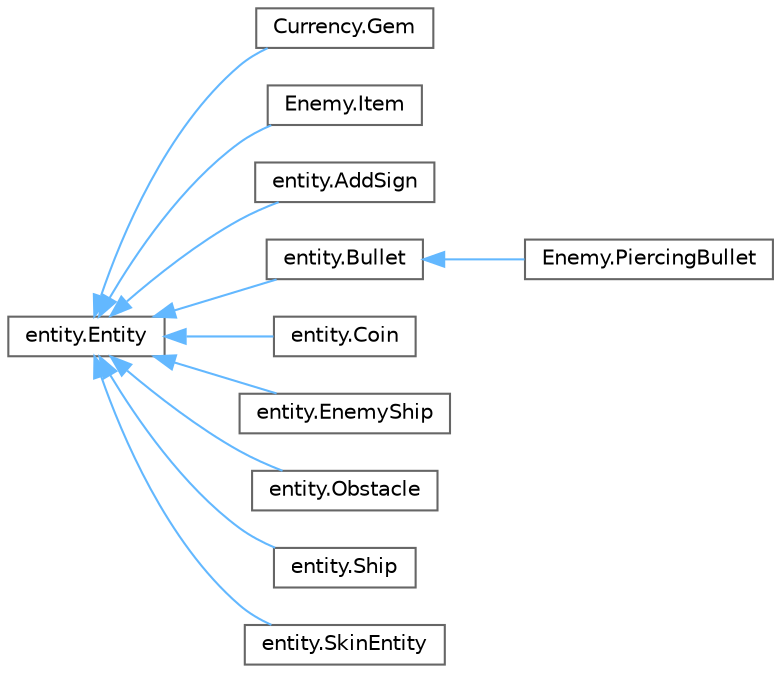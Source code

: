 digraph "Graphical Class Hierarchy"
{
 // LATEX_PDF_SIZE
  bgcolor="transparent";
  edge [fontname=Helvetica,fontsize=10,labelfontname=Helvetica,labelfontsize=10];
  node [fontname=Helvetica,fontsize=10,shape=box,height=0.2,width=0.4];
  rankdir="LR";
  Node0 [id="Node000000",label="entity.Entity",height=0.2,width=0.4,color="grey40", fillcolor="white", style="filled",URL="$classentity_1_1_entity.html",tooltip="Implements a generic game entity."];
  Node0 -> Node1 [id="edge3_Node000000_Node000001",dir="back",color="steelblue1",style="solid",tooltip=" "];
  Node1 [id="Node000001",label="Currency.Gem",height=0.2,width=0.4,color="grey40", fillcolor="white", style="filled",URL="$class_currency_1_1_gem.html",tooltip=" "];
  Node0 -> Node2 [id="edge4_Node000000_Node000002",dir="back",color="steelblue1",style="solid",tooltip=" "];
  Node2 [id="Node000002",label="Enemy.Item",height=0.2,width=0.4,color="grey40", fillcolor="white", style="filled",URL="$class_enemy_1_1_item.html",tooltip=" "];
  Node0 -> Node3 [id="edge5_Node000000_Node000003",dir="back",color="steelblue1",style="solid",tooltip=" "];
  Node3 [id="Node000003",label="entity.AddSign",height=0.2,width=0.4,color="grey40", fillcolor="white", style="filled",URL="$classentity_1_1_add_sign.html",tooltip=" "];
  Node0 -> Node4 [id="edge6_Node000000_Node000004",dir="back",color="steelblue1",style="solid",tooltip=" "];
  Node4 [id="Node000004",label="entity.Bullet",height=0.2,width=0.4,color="grey40", fillcolor="white", style="filled",URL="$classentity_1_1_bullet.html",tooltip="Implements a bullet that moves vertically up or down."];
  Node4 -> Node5 [id="edge7_Node000004_Node000005",dir="back",color="steelblue1",style="solid",tooltip=" "];
  Node5 [id="Node000005",label="Enemy.PiercingBullet",height=0.2,width=0.4,color="grey40", fillcolor="white", style="filled",URL="$class_enemy_1_1_piercing_bullet.html",tooltip="The PiercingBullet class extends the Bullet class to implement a bullet that can pierce through multi..."];
  Node0 -> Node6 [id="edge8_Node000000_Node000006",dir="back",color="steelblue1",style="solid",tooltip=" "];
  Node6 [id="Node000006",label="entity.Coin",height=0.2,width=0.4,color="grey40", fillcolor="white", style="filled",URL="$classentity_1_1_coin.html",tooltip=" "];
  Node0 -> Node7 [id="edge9_Node000000_Node000007",dir="back",color="steelblue1",style="solid",tooltip=" "];
  Node7 [id="Node000007",label="entity.EnemyShip",height=0.2,width=0.4,color="grey40", fillcolor="white", style="filled",URL="$classentity_1_1_enemy_ship.html",tooltip="Implements a enemy ship, to be destroyed by the player."];
  Node0 -> Node8 [id="edge10_Node000000_Node000008",dir="back",color="steelblue1",style="solid",tooltip=" "];
  Node8 [id="Node000008",label="entity.Obstacle",height=0.2,width=0.4,color="grey40", fillcolor="white", style="filled",URL="$classentity_1_1_obstacle.html",tooltip="Implements an obstacle, to be destroyed by the player."];
  Node0 -> Node9 [id="edge11_Node000000_Node000009",dir="back",color="steelblue1",style="solid",tooltip=" "];
  Node9 [id="Node000009",label="entity.Ship",height=0.2,width=0.4,color="grey40", fillcolor="white", style="filled",URL="$classentity_1_1_ship.html",tooltip="Implements a ship, to be controlled by the player."];
  Node0 -> Node10 [id="edge12_Node000000_Node000010",dir="back",color="steelblue1",style="solid",tooltip=" "];
  Node10 [id="Node000010",label="entity.SkinEntity",height=0.2,width=0.4,color="grey40", fillcolor="white", style="filled",URL="$classentity_1_1_skin_entity.html",tooltip=" "];
}
